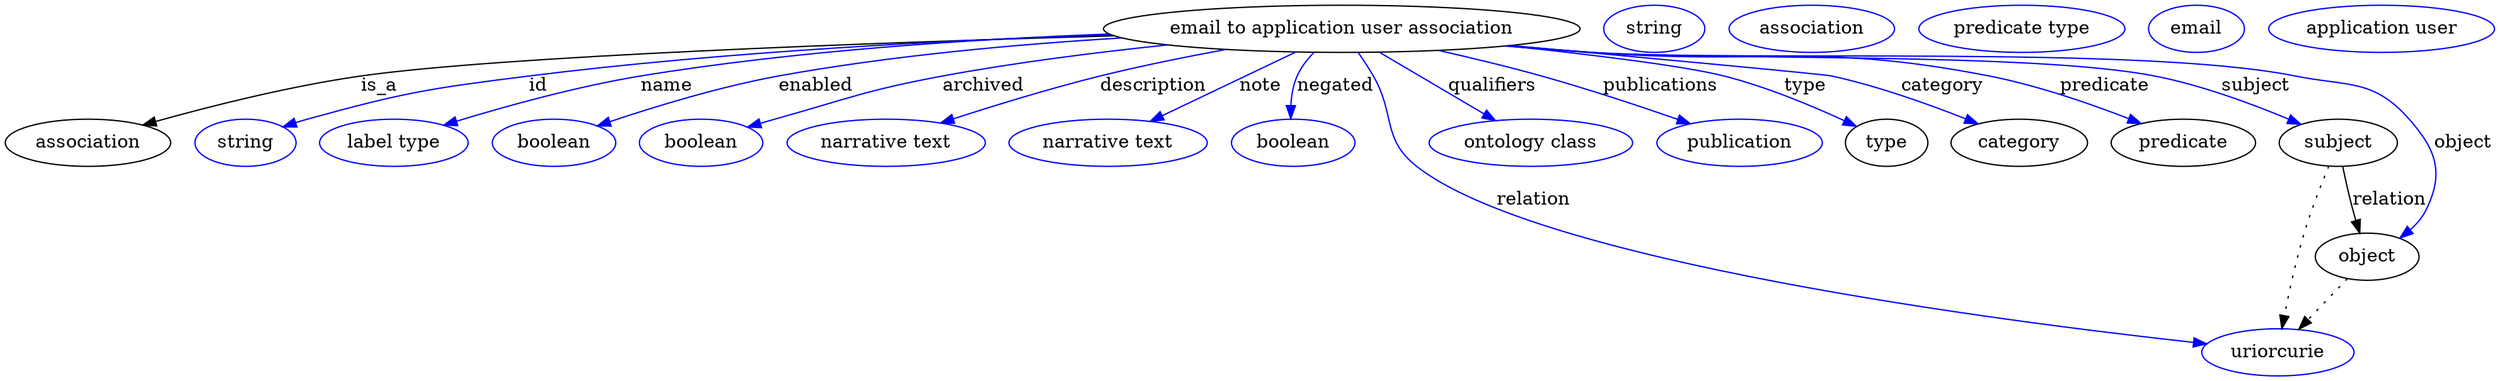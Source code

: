 digraph {
	graph [bb="0,0,1889.8,283"];
	node [label="\N"];
	"email to application user association"	 [height=0.5,
		label="email to application user association",
		pos="1014,265",
		width=5.0371];
	association	 [height=0.5,
		pos="63.044,178",
		width=1.7512];
	"email to application user association" -> association	 [label=is_a,
		lp="283.04,221.5",
		pos="e,105.96,191.24 838.63,260.43 653.69,254.92 374.76,244.42 269.04,229 216.17,221.29 157.08,205.94 115.79,194.09"];
	id	 [color=blue,
		height=0.5,
		label=string,
		pos="182.04,178",
		width=1.0652];
	"email to application user association" -> id	 [color=blue,
		label=id,
		lp="404.04,221.5",
		pos="e,210.86,189.93 836.93,261.04 713.28,256.71 544.61,247.71 397.04,229 321.56,219.43 302.18,217.02 229.04,196 226.25,195.2 223.39,\
194.3 220.52,193.34",
		style=solid];
	name	 [color=blue,
		height=0.5,
		label="label type",
		pos="295.04,178",
		width=1.5707];
	"email to application user association" -> name	 [color=blue,
		label=name,
		lp="502.04,221.5",
		pos="e,333.93,191.07 849.54,257.41 719.98,250.77 550.24,240.42 482.04,229 434.21,220.99 380.97,205.84 343.57,194.12",
		style=solid];
	enabled	 [color=blue,
		height=0.5,
		label=boolean,
		pos="416.04,178",
		width=1.2999];
	"email to application user association" -> enabled	 [color=blue,
		label=enabled,
		lp="616.54,221.5",
		pos="e,450.11,190.47 845.63,258.26 766.91,253.2 672.19,244.38 588.04,229 543.57,220.87 494.22,205.56 459.83,193.83",
		style=solid];
	archived	 [color=blue,
		height=0.5,
		label=boolean,
		pos="528.04,178",
		width=1.2999];
	"email to application user association" -> archived	 [color=blue,
		label=archived,
		lp="744.54,221.5",
		pos="e,563.49,189.75 880.11,252.8 827.76,247.03 767.36,239.15 713.04,229 654.87,218.13 640.91,212.4 584.04,196 580.5,194.98 576.84,193.89 \
573.17,192.76",
		style=solid];
	description	 [color=blue,
		height=0.5,
		label="narrative text",
		pos="668.04,178",
		width=2.0943];
	"email to application user association" -> description	 [color=blue,
		label=description,
		lp="870.04,221.5",
		pos="e,710.71,192.99 922.78,249.39 892.76,243.68 859.33,236.72 829.04,229 792.38,219.66 751.78,206.78 720.51,196.3",
		style=solid];
	note	 [color=blue,
		height=0.5,
		label="narrative text",
		pos="837.04,178",
		width=2.0943];
	"email to application user association" -> note	 [color=blue,
		label=note,
		lp="953.04,221.5",
		pos="e,870.25,194.32 977.8,247.18 949.2,233.13 909.26,213.5 879.23,198.74",
		style=solid];
	negated	 [color=blue,
		height=0.5,
		label=boolean,
		pos="977.04,178",
		width=1.2999];
	"email to application user association" -> negated	 [color=blue,
		label=negated,
		lp="1009,221.5",
		pos="e,975.15,196.16 992.5,247.06 987.55,241.78 982.91,235.63 980.04,229 977,221.95 975.67,213.83 975.24,206.17",
		style=solid];
	relation	 [color=blue,
		height=0.5,
		label=uriorcurie,
		pos="1725,18",
		width=1.6068];
	"email to application user association" -> relation	 [color=blue,
		label=relation,
		lp="1160,134.5",
		pos="e,1669.9,23.722 1026.8,247 1030.6,241.35 1034.6,235.01 1038,229 1054.8,199.45 1044.4,181.09 1071,160 1162.5,87.627 1512.9,41.423 \
1659.7,24.864",
		style=solid];
	qualifiers	 [color=blue,
		height=0.5,
		label="ontology class",
		pos="1157,178",
		width=2.1484];
	"email to application user association" -> qualifiers	 [color=blue,
		label=qualifiers,
		lp="1129,221.5",
		pos="e,1129.3,194.91 1043.3,247.18 1065.6,233.61 1096.5,214.83 1120.5,200.26",
		style=solid];
	publications	 [color=blue,
		height=0.5,
		label=publication,
		pos="1315,178",
		width=1.7512];
	"email to application user association" -> publications	 [color=blue,
		label=publications,
		lp="1257,221.5",
		pos="e,1276.7,192.39 1090.3,248.65 1114.9,242.94 1142.3,236.16 1167,229 1200.9,219.2 1238.5,206.22 1267.3,195.81",
		style=solid];
	type	 [height=0.5,
		pos="1427,178",
		width=0.86659];
	"email to application user association" -> type	 [color=blue,
		label=type,
		lp="1366,221.5",
		pos="e,1403.4,190.26 1143.1,252.33 1206.1,245.48 1274.7,236.85 1305,229 1336.4,220.89 1370.3,206.2 1394.4,194.67",
		style=solid];
	category	 [height=0.5,
		pos="1528,178",
		width=1.4443];
	"email to application user association" -> category	 [color=blue,
		label=category,
		lp="1470,221.5",
		pos="e,1495.7,192.21 1145,252.51 1250.9,242.38 1383,229.68 1386,229 1420.7,221.23 1458.4,207.39 1486.3,196.09",
		style=solid];
	predicate	 [height=0.5,
		pos="1653,178",
		width=1.5346];
	"email to application user association" -> predicate	 [color=blue,
		label=predicate,
		lp="1594.5,221.5",
		pos="e,1619.9,192.44 1142.7,252.27 1163.5,250.38 1184.9,248.55 1205,247 1338.7,236.71 1374.6,255.21 1506,229 1542.2,221.79 1581.6,207.76 \
1610.5,196.23",
		style=solid];
	subject	 [height=0.5,
		pos="1771,178",
		width=1.2457];
	"email to application user association" -> subject	 [color=blue,
		label=subject,
		lp="1709.5,221.5",
		pos="e,1741.9,191.8 1140.9,252.12 1162.3,250.21 1184.3,248.41 1205,247 1300,240.53 1539.7,247.73 1633,229 1667.9,222.01 1705.6,207.56 \
1732.8,195.82",
		style=solid];
	object	 [height=0.5,
		pos="1793,91",
		width=1.1013];
	"email to application user association" -> object	 [color=blue,
		label=object,
		lp="1866.5,178",
		pos="e,1818.5,105.11 1140.1,252.04 1161.7,250.12 1184,248.34 1205,247 1323.8,239.42 1623.5,252.86 1740,229 1779.7,220.87 1798.4,226.51 \
1825,196 1845.6,172.51 1851.6,155.13 1838,127 1835.3,121.2 1831,116.04 1826.3,111.57",
		style=solid];
	association_type	 [color=blue,
		height=0.5,
		label=string,
		pos="1252,265",
		width=1.0652];
	association_category	 [color=blue,
		height=0.5,
		label=association,
		pos="1371,265",
		width=1.7512];
	"email to application user association_predicate"	 [color=blue,
		height=0.5,
		label="predicate type",
		pos="1531,265",
		width=2.1845];
	subject -> relation	 [pos="e,1727.9,36.006 1763.1,160.13 1757.2,146.37 1749.3,126.75 1744,109 1737.8,88.182 1732.9,64.102 1729.6,45.943",
		style=dotted];
	subject -> object	 [label=relation,
		lp="1810,134.5",
		pos="e,1787.3,108.86 1774.5,159.97 1776.5,150.18 1779.2,137.87 1782,127 1782.7,124.31 1783.5,121.51 1784.3,118.73"];
	"email to application user association_subject"	 [color=blue,
		height=0.5,
		label=email,
		pos="1664,265",
		width=1.011];
	object -> relation	 [pos="e,1741.2,35.346 1777.3,74.069 1768.6,64.805 1757.8,53.154 1748.2,42.876",
		style=dotted];
	"email to application user association_object"	 [color=blue,
		height=0.5,
		label="application user",
		pos="1804,265",
		width=2.3831];
}
